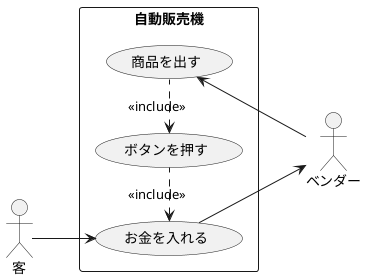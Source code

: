 @startuml ユースケース図
    left to right direction
    actor 客
    actor ベンダー
    rectangle 自動販売機{
        usecase お金を入れる
        usecase ボタンを押す
        usecase 商品を出す
    }

    客 --> お金を入れる
    お金を入れる <. ボタンを押す : <<include>>
    ボタンを押す <. 商品を出す : <<include>>

    商品を出す <-- ベンダー
    お金を入れる --> ベンダー
@enduml
